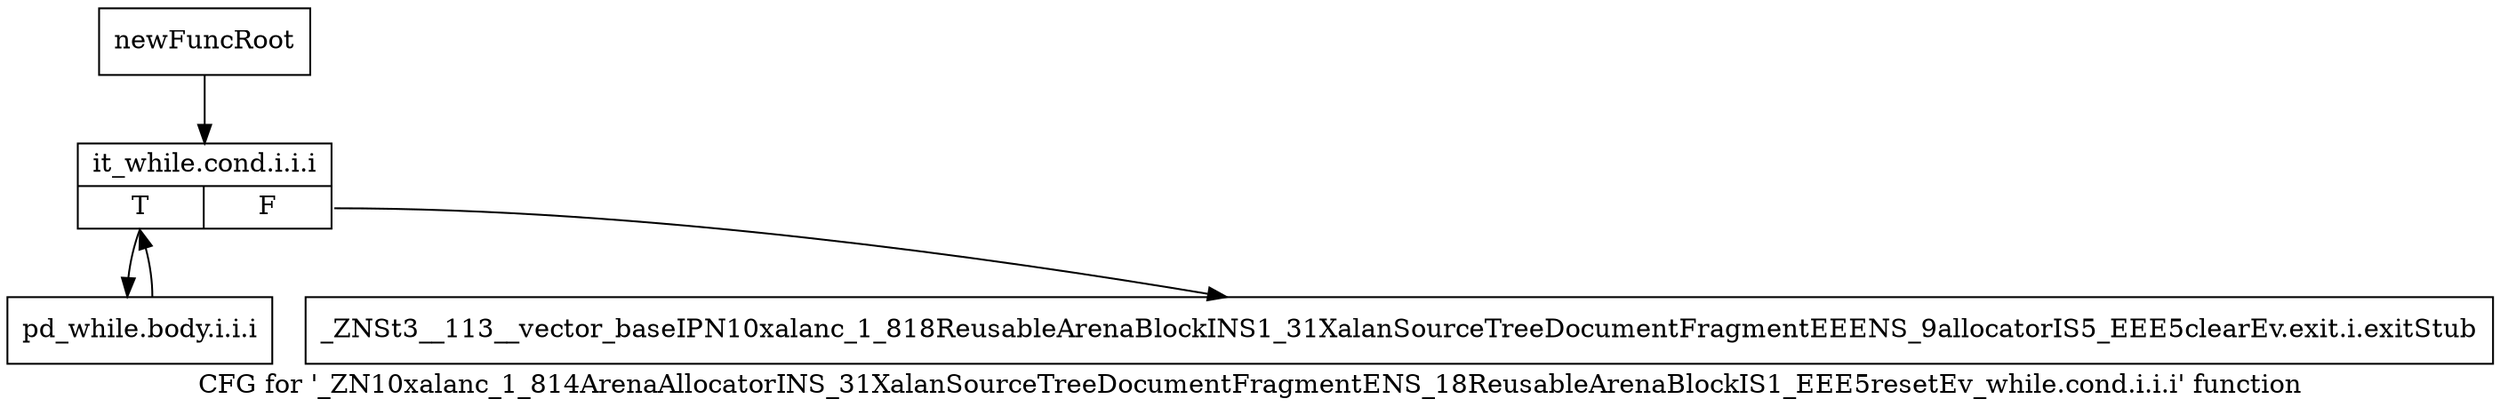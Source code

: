 digraph "CFG for '_ZN10xalanc_1_814ArenaAllocatorINS_31XalanSourceTreeDocumentFragmentENS_18ReusableArenaBlockIS1_EEE5resetEv_while.cond.i.i.i' function" {
	label="CFG for '_ZN10xalanc_1_814ArenaAllocatorINS_31XalanSourceTreeDocumentFragmentENS_18ReusableArenaBlockIS1_EEE5resetEv_while.cond.i.i.i' function";

	Node0x83f0520 [shape=record,label="{newFuncRoot}"];
	Node0x83f0520 -> Node0x83f05c0;
	Node0x83f0570 [shape=record,label="{_ZNSt3__113__vector_baseIPN10xalanc_1_818ReusableArenaBlockINS1_31XalanSourceTreeDocumentFragmentEEENS_9allocatorIS5_EEE5clearEv.exit.i.exitStub}"];
	Node0x83f05c0 [shape=record,label="{it_while.cond.i.i.i|{<s0>T|<s1>F}}"];
	Node0x83f05c0:s0 -> Node0x83f0610;
	Node0x83f05c0:s1 -> Node0x83f0570;
	Node0x83f0610 [shape=record,label="{pd_while.body.i.i.i}"];
	Node0x83f0610 -> Node0x83f05c0;
}
